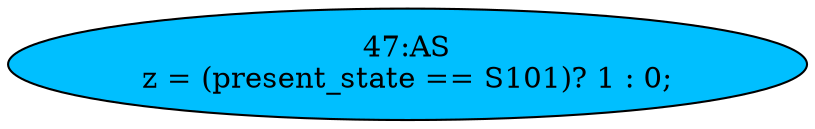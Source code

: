 strict digraph "" {
	node [label="\N"];
	"47:AS"	[ast="<pyverilog.vparser.ast.Assign object at 0x7efcfbca4b10>",
		def_var="['z']",
		fillcolor=deepskyblue,
		label="47:AS
z = (present_state == S101)? 1 : 0;",
		statements="[]",
		style=filled,
		typ=Assign,
		use_var="['present_state']"];
}
